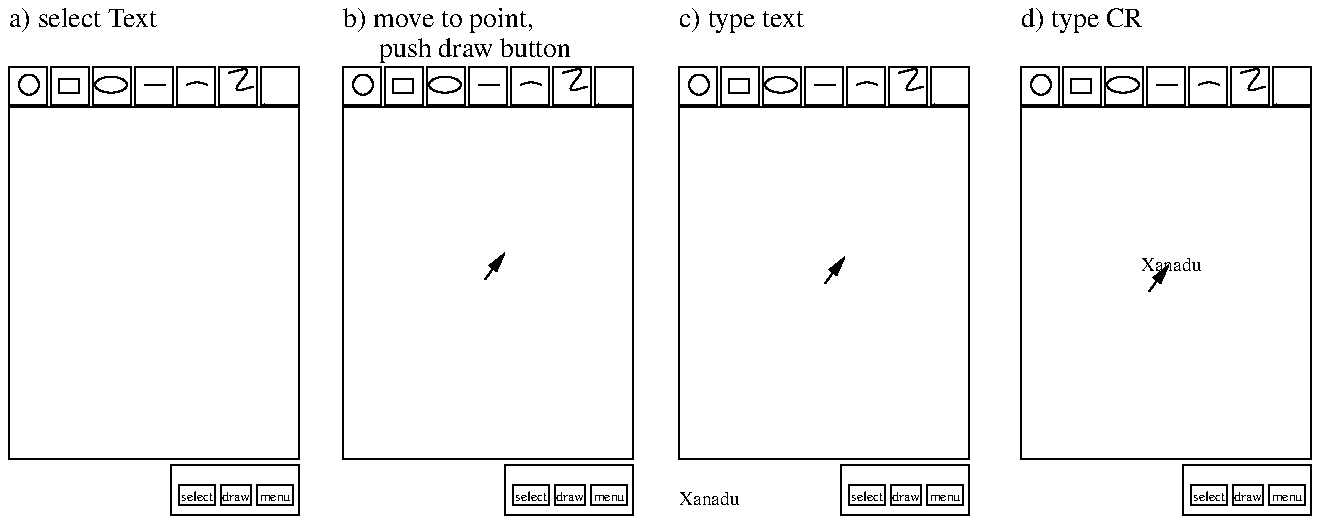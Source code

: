 .PS
scale=100
define macro0 |
[ 
spline from 110,296\
to 110,296\
to 122,299\
to 111,286\
to 122,289
arc from 99,290 to 89,290 at 94,280
line  from 68,290 to 78,290 
ellipse ht 8 wid 16 at 51,290
box ht 7 wid 10 with .nw at 25,293 
circle rad 5 at 10,290
box ht 19 wid 19 with .nw at 0,299 
box ht 19 wid 19 with .nw at 21,299 
box ht 19 wid 19 with .nw at 42,299 
box ht 19 wid 19 with .nw at 63,299 
box ht 19 wid 19 with .nw at 84,299 
box ht 19 wid 19 with .nw at 105,299 
box ht 19 wid 19 with .nw at 126,299 
"\s22\(bx\s0" at 127,282 ljust
box ht 176 wid 145 with .nw at 0,279 
box ht 25 wid 64 with .nw at 81,100 
box ht 10 wid 18 with .nw at 85,90 "\s5select\s0"
box ht 10 wid 18 with .nw at 124,90 "\s5menu\s0"
box ht 10 wid 15 with .nw at 106,90 "\s5draw\s0"
] |

define macro1 |
[ 
line <- from 10,13 to 0,0 
] |

"\s7Xanadu\s0" at 581,200
"\s7Xanadu\s0" at 335,83 ljust
macro0 with .nw at 506,299
macro0 with .nw at 335,299
macro0 with .nw at 167,299
macro0 with .nw at 0,299
"d) type CR" at 506,322 ljust
"c) type text" at 335,322 ljust
"push draw button" at 185,307 ljust
"b) move to point," at 167,322 ljust
"a) select Text" at 0,322 ljust
macro1 with .nw at 570,200
macro1 with .nw at 408,204
macro1 with .nw at 238,206

.PE
